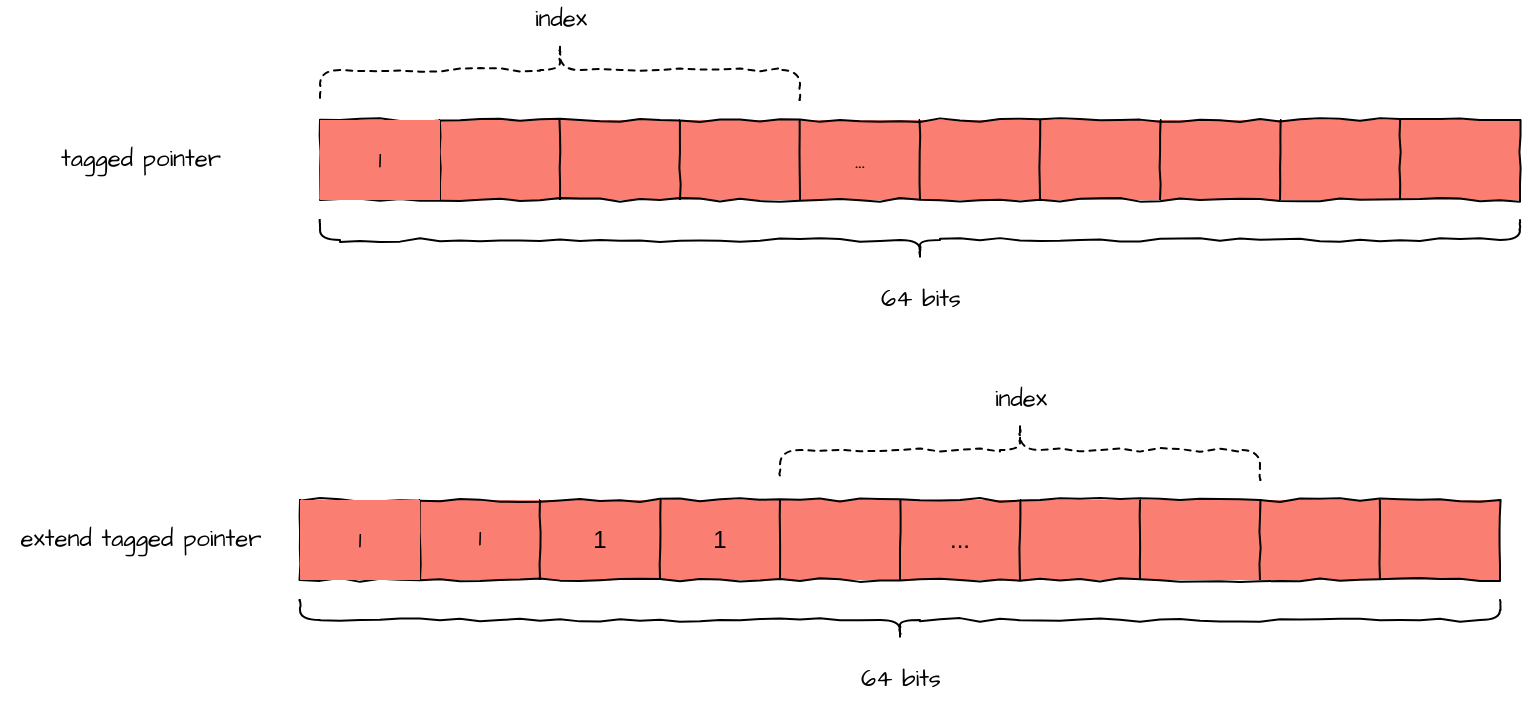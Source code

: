 <mxfile version="14.1.1" type="github">
  <diagram id="WwSOnB_FdPrwlYixW2Kx" name="Page-1">
    <mxGraphModel dx="786" dy="426" grid="1" gridSize="10" guides="1" tooltips="1" connect="1" arrows="1" fold="1" page="1" pageScale="1" pageWidth="827" pageHeight="1169" math="0" shadow="0">
      <root>
        <mxCell id="0" />
        <mxCell id="1" parent="0" />
        <mxCell id="PfYtfeVrxTqz0i9ZNfW3-1" value="" style="shape=table;html=1;whiteSpace=wrap;startSize=0;container=1;collapsible=0;childLayout=tableLayout;comic=1;fontFamily=Architects Daughter;fontSource=https%3A%2F%2Ffonts.googleapis.com%2Fcss%3Ffamily%3DArchitects%2BDaughter;fillColor=#FA7F72;" vertex="1" parent="1">
          <mxGeometry x="160" y="200" width="600" height="40" as="geometry" />
        </mxCell>
        <mxCell id="PfYtfeVrxTqz0i9ZNfW3-2" value="" style="shape=partialRectangle;html=1;whiteSpace=wrap;collapsible=0;dropTarget=0;pointerEvents=0;fillColor=none;top=0;left=0;bottom=0;right=0;points=[[0,0.5],[1,0.5]];portConstraint=eastwest;" vertex="1" parent="PfYtfeVrxTqz0i9ZNfW3-1">
          <mxGeometry width="600" height="40" as="geometry" />
        </mxCell>
        <mxCell id="PfYtfeVrxTqz0i9ZNfW3-3" value="&lt;font face=&quot;Architects Daughter&quot; data-font-src=&quot;https://fonts.googleapis.com/css?family=Architects+Daughter&quot;&gt;1&lt;/font&gt;" style="shape=partialRectangle;html=1;whiteSpace=wrap;connectable=0;overflow=hidden;top=0;left=0;bottom=0;right=0;fillColor=#FA7F72;fixDash=0;" vertex="1" parent="PfYtfeVrxTqz0i9ZNfW3-2">
          <mxGeometry width="60" height="40" as="geometry" />
        </mxCell>
        <mxCell id="PfYtfeVrxTqz0i9ZNfW3-4" value="" style="shape=partialRectangle;html=1;whiteSpace=wrap;connectable=0;overflow=hidden;fillColor=none;top=0;left=0;bottom=0;right=0;fontFamily=Architects Daughter;fontSource=https%3A%2F%2Ffonts.googleapis.com%2Fcss%3Ffamily%3DArchitects%2BDaughter;" vertex="1" parent="PfYtfeVrxTqz0i9ZNfW3-2">
          <mxGeometry x="60" width="60" height="40" as="geometry" />
        </mxCell>
        <mxCell id="PfYtfeVrxTqz0i9ZNfW3-5" value="" style="shape=partialRectangle;html=1;whiteSpace=wrap;connectable=0;overflow=hidden;fillColor=none;top=0;left=0;bottom=0;right=0;" vertex="1" parent="PfYtfeVrxTqz0i9ZNfW3-2">
          <mxGeometry x="120" width="60" height="40" as="geometry" />
        </mxCell>
        <mxCell id="PfYtfeVrxTqz0i9ZNfW3-6" value="" style="shape=partialRectangle;html=1;whiteSpace=wrap;connectable=0;overflow=hidden;fillColor=none;top=0;left=0;bottom=0;right=0;" vertex="1" parent="PfYtfeVrxTqz0i9ZNfW3-2">
          <mxGeometry x="180" width="60" height="40" as="geometry" />
        </mxCell>
        <mxCell id="PfYtfeVrxTqz0i9ZNfW3-7" value="&lt;font face=&quot;Architects Daughter&quot; data-font-src=&quot;https://fonts.googleapis.com/css?family=Architects+Daughter&quot;&gt;...&lt;/font&gt;" style="shape=partialRectangle;html=1;whiteSpace=wrap;connectable=0;overflow=hidden;fillColor=none;top=0;left=0;bottom=0;right=0;" vertex="1" parent="PfYtfeVrxTqz0i9ZNfW3-2">
          <mxGeometry x="240" width="60" height="40" as="geometry" />
        </mxCell>
        <mxCell id="PfYtfeVrxTqz0i9ZNfW3-8" value="" style="shape=partialRectangle;html=1;whiteSpace=wrap;connectable=0;overflow=hidden;fillColor=none;top=0;left=0;bottom=0;right=0;" vertex="1" parent="PfYtfeVrxTqz0i9ZNfW3-2">
          <mxGeometry x="300" width="60" height="40" as="geometry" />
        </mxCell>
        <mxCell id="PfYtfeVrxTqz0i9ZNfW3-9" value="" style="shape=partialRectangle;html=1;whiteSpace=wrap;connectable=0;overflow=hidden;fillColor=none;top=0;left=0;bottom=0;right=0;" vertex="1" parent="PfYtfeVrxTqz0i9ZNfW3-2">
          <mxGeometry x="360" width="60" height="40" as="geometry" />
        </mxCell>
        <mxCell id="PfYtfeVrxTqz0i9ZNfW3-10" value="" style="shape=partialRectangle;html=1;whiteSpace=wrap;connectable=0;overflow=hidden;fillColor=none;top=0;left=0;bottom=0;right=0;" vertex="1" parent="PfYtfeVrxTqz0i9ZNfW3-2">
          <mxGeometry x="420" width="60" height="40" as="geometry" />
        </mxCell>
        <mxCell id="PfYtfeVrxTqz0i9ZNfW3-11" value="" style="shape=partialRectangle;html=1;whiteSpace=wrap;connectable=0;overflow=hidden;fillColor=none;top=0;left=0;bottom=0;right=0;" vertex="1" parent="PfYtfeVrxTqz0i9ZNfW3-2">
          <mxGeometry x="480" width="60" height="40" as="geometry" />
        </mxCell>
        <mxCell id="PfYtfeVrxTqz0i9ZNfW3-12" value="" style="shape=partialRectangle;html=1;whiteSpace=wrap;connectable=0;overflow=hidden;fillColor=none;top=0;left=0;bottom=0;right=0;" vertex="1" parent="PfYtfeVrxTqz0i9ZNfW3-2">
          <mxGeometry x="540" width="60" height="40" as="geometry" />
        </mxCell>
        <mxCell id="PfYtfeVrxTqz0i9ZNfW3-13" value="tagged pointer" style="text;html=1;align=center;verticalAlign=middle;resizable=0;points=[];autosize=1;fontFamily=Architects Daughter;" vertex="1" parent="1">
          <mxGeometry x="20" y="210" width="100" height="20" as="geometry" />
        </mxCell>
        <mxCell id="PfYtfeVrxTqz0i9ZNfW3-14" value="" style="shape=curlyBracket;whiteSpace=wrap;html=1;rounded=1;comic=1;fillColor=#FA7F72;fontFamily=Architects Daughter;fontSource=https%3A%2F%2Ffonts.googleapis.com%2Fcss%3Ffamily%3DArchitects%2BDaughter;direction=north;" vertex="1" parent="1">
          <mxGeometry x="160" y="250" width="600" height="20" as="geometry" />
        </mxCell>
        <mxCell id="PfYtfeVrxTqz0i9ZNfW3-15" value="64 bits" style="text;html=1;align=center;verticalAlign=middle;resizable=0;points=[];autosize=1;fontFamily=Architects Daughter;" vertex="1" parent="1">
          <mxGeometry x="430" y="280" width="60" height="20" as="geometry" />
        </mxCell>
        <mxCell id="PfYtfeVrxTqz0i9ZNfW3-29" value="extend tagged pointer" style="text;html=1;align=center;verticalAlign=middle;resizable=0;points=[];autosize=1;fontFamily=Architects Daughter;" vertex="1" parent="1">
          <mxGeometry y="400" width="140" height="20" as="geometry" />
        </mxCell>
        <mxCell id="PfYtfeVrxTqz0i9ZNfW3-45" value="" style="shape=curlyBracket;whiteSpace=wrap;html=1;rounded=1;dashed=1;comic=1;fillColor=#28ABB9;fontFamily=Architects Daughter;fontSource=https%3A%2F%2Ffonts.googleapis.com%2Fcss%3Ffamily%3DArchitects%2BDaughter;direction=south;" vertex="1" parent="1">
          <mxGeometry x="160" y="160" width="240" height="30" as="geometry" />
        </mxCell>
        <mxCell id="PfYtfeVrxTqz0i9ZNfW3-46" value="index" style="text;html=1;align=center;verticalAlign=middle;resizable=0;points=[];autosize=1;fontFamily=Architects Daughter;" vertex="1" parent="1">
          <mxGeometry x="260" y="140" width="40" height="20" as="geometry" />
        </mxCell>
        <mxCell id="PfYtfeVrxTqz0i9ZNfW3-71" value="" style="shape=table;html=1;whiteSpace=wrap;startSize=0;container=1;collapsible=0;childLayout=tableLayout;comic=1;fontFamily=Architects Daughter;fontSource=https%3A%2F%2Ffonts.googleapis.com%2Fcss%3Ffamily%3DArchitects%2BDaughter;fillColor=#FA7F72;" vertex="1" parent="1">
          <mxGeometry x="150" y="390" width="600" height="40" as="geometry" />
        </mxCell>
        <mxCell id="PfYtfeVrxTqz0i9ZNfW3-72" value="" style="shape=partialRectangle;html=1;whiteSpace=wrap;collapsible=0;dropTarget=0;pointerEvents=0;fillColor=none;top=0;left=0;bottom=0;right=0;points=[[0,0.5],[1,0.5]];portConstraint=eastwest;" vertex="1" parent="PfYtfeVrxTqz0i9ZNfW3-71">
          <mxGeometry width="600" height="40" as="geometry" />
        </mxCell>
        <mxCell id="PfYtfeVrxTqz0i9ZNfW3-73" value="&lt;font face=&quot;Architects Daughter&quot; data-font-src=&quot;https://fonts.googleapis.com/css?family=Architects+Daughter&quot;&gt;1&lt;/font&gt;" style="shape=partialRectangle;html=1;whiteSpace=wrap;connectable=0;overflow=hidden;top=0;left=0;bottom=0;right=0;fillColor=#FA7F72;fixDash=0;" vertex="1" parent="PfYtfeVrxTqz0i9ZNfW3-72">
          <mxGeometry width="60" height="40" as="geometry" />
        </mxCell>
        <mxCell id="PfYtfeVrxTqz0i9ZNfW3-74" value="1" style="shape=partialRectangle;html=1;whiteSpace=wrap;connectable=0;overflow=hidden;fillColor=none;top=0;left=0;bottom=0;right=0;fontFamily=Architects Daughter;fontSource=https%3A%2F%2Ffonts.googleapis.com%2Fcss%3Ffamily%3DArchitects%2BDaughter;" vertex="1" parent="PfYtfeVrxTqz0i9ZNfW3-72">
          <mxGeometry x="60" width="60" height="40" as="geometry" />
        </mxCell>
        <mxCell id="PfYtfeVrxTqz0i9ZNfW3-75" value="1" style="shape=partialRectangle;html=1;whiteSpace=wrap;connectable=0;overflow=hidden;fillColor=none;top=0;left=0;bottom=0;right=0;" vertex="1" parent="PfYtfeVrxTqz0i9ZNfW3-72">
          <mxGeometry x="120" width="60" height="40" as="geometry" />
        </mxCell>
        <mxCell id="PfYtfeVrxTqz0i9ZNfW3-76" value="1" style="shape=partialRectangle;html=1;whiteSpace=wrap;connectable=0;overflow=hidden;fillColor=none;top=0;left=0;bottom=0;right=0;" vertex="1" parent="PfYtfeVrxTqz0i9ZNfW3-72">
          <mxGeometry x="180" width="60" height="40" as="geometry" />
        </mxCell>
        <mxCell id="PfYtfeVrxTqz0i9ZNfW3-77" value="" style="shape=partialRectangle;html=1;whiteSpace=wrap;connectable=0;overflow=hidden;fillColor=none;top=0;left=0;bottom=0;right=0;" vertex="1" parent="PfYtfeVrxTqz0i9ZNfW3-72">
          <mxGeometry x="240" width="60" height="40" as="geometry" />
        </mxCell>
        <mxCell id="PfYtfeVrxTqz0i9ZNfW3-78" value="..." style="shape=partialRectangle;html=1;whiteSpace=wrap;connectable=0;overflow=hidden;fillColor=none;top=0;left=0;bottom=0;right=0;" vertex="1" parent="PfYtfeVrxTqz0i9ZNfW3-72">
          <mxGeometry x="300" width="60" height="40" as="geometry" />
        </mxCell>
        <mxCell id="PfYtfeVrxTqz0i9ZNfW3-79" value="" style="shape=partialRectangle;html=1;whiteSpace=wrap;connectable=0;overflow=hidden;fillColor=none;top=0;left=0;bottom=0;right=0;" vertex="1" parent="PfYtfeVrxTqz0i9ZNfW3-72">
          <mxGeometry x="360" width="60" height="40" as="geometry" />
        </mxCell>
        <mxCell id="PfYtfeVrxTqz0i9ZNfW3-80" value="" style="shape=partialRectangle;html=1;whiteSpace=wrap;connectable=0;overflow=hidden;fillColor=none;top=0;left=0;bottom=0;right=0;" vertex="1" parent="PfYtfeVrxTqz0i9ZNfW3-72">
          <mxGeometry x="420" width="60" height="40" as="geometry" />
        </mxCell>
        <mxCell id="PfYtfeVrxTqz0i9ZNfW3-81" value="" style="shape=partialRectangle;html=1;whiteSpace=wrap;connectable=0;overflow=hidden;fillColor=none;top=0;left=0;bottom=0;right=0;" vertex="1" parent="PfYtfeVrxTqz0i9ZNfW3-72">
          <mxGeometry x="480" width="60" height="40" as="geometry" />
        </mxCell>
        <mxCell id="PfYtfeVrxTqz0i9ZNfW3-82" value="" style="shape=partialRectangle;html=1;whiteSpace=wrap;connectable=0;overflow=hidden;fillColor=none;top=0;left=0;bottom=0;right=0;" vertex="1" parent="PfYtfeVrxTqz0i9ZNfW3-72">
          <mxGeometry x="540" width="60" height="40" as="geometry" />
        </mxCell>
        <mxCell id="PfYtfeVrxTqz0i9ZNfW3-83" value="" style="shape=curlyBracket;whiteSpace=wrap;html=1;rounded=1;comic=1;fillColor=#FA7F72;fontFamily=Architects Daughter;fontSource=https%3A%2F%2Ffonts.googleapis.com%2Fcss%3Ffamily%3DArchitects%2BDaughter;direction=north;" vertex="1" parent="1">
          <mxGeometry x="150" y="440" width="600" height="20" as="geometry" />
        </mxCell>
        <mxCell id="PfYtfeVrxTqz0i9ZNfW3-84" value="64 bits" style="text;html=1;align=center;verticalAlign=middle;resizable=0;points=[];autosize=1;fontFamily=Architects Daughter;" vertex="1" parent="1">
          <mxGeometry x="420" y="470" width="60" height="20" as="geometry" />
        </mxCell>
        <mxCell id="PfYtfeVrxTqz0i9ZNfW3-85" value="" style="shape=curlyBracket;whiteSpace=wrap;html=1;rounded=1;dashed=1;comic=1;fillColor=#28ABB9;fontFamily=Architects Daughter;fontSource=https%3A%2F%2Ffonts.googleapis.com%2Fcss%3Ffamily%3DArchitects%2BDaughter;direction=south;" vertex="1" parent="1">
          <mxGeometry x="390" y="350" width="240" height="30" as="geometry" />
        </mxCell>
        <mxCell id="PfYtfeVrxTqz0i9ZNfW3-86" value="index" style="text;html=1;align=center;verticalAlign=middle;resizable=0;points=[];autosize=1;fontFamily=Architects Daughter;" vertex="1" parent="1">
          <mxGeometry x="490" y="330" width="40" height="20" as="geometry" />
        </mxCell>
      </root>
    </mxGraphModel>
  </diagram>
</mxfile>
